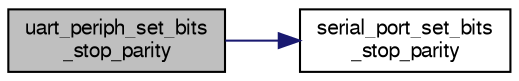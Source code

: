 digraph "uart_periph_set_bits_stop_parity"
{
  edge [fontname="FreeSans",fontsize="10",labelfontname="FreeSans",labelfontsize="10"];
  node [fontname="FreeSans",fontsize="10",shape=record];
  rankdir="LR";
  Node1 [label="uart_periph_set_bits\l_stop_parity",height=0.2,width=0.4,color="black", fillcolor="grey75", style="filled", fontcolor="black"];
  Node1 -> Node2 [color="midnightblue",fontsize="10",style="solid",fontname="FreeSans"];
  Node2 [label="serial_port_set_bits\l_stop_parity",height=0.2,width=0.4,color="black", fillcolor="white", style="filled",URL="$serial__port_8c.html#acf391c48a39bcc64fabe03f73f246655"];
}
